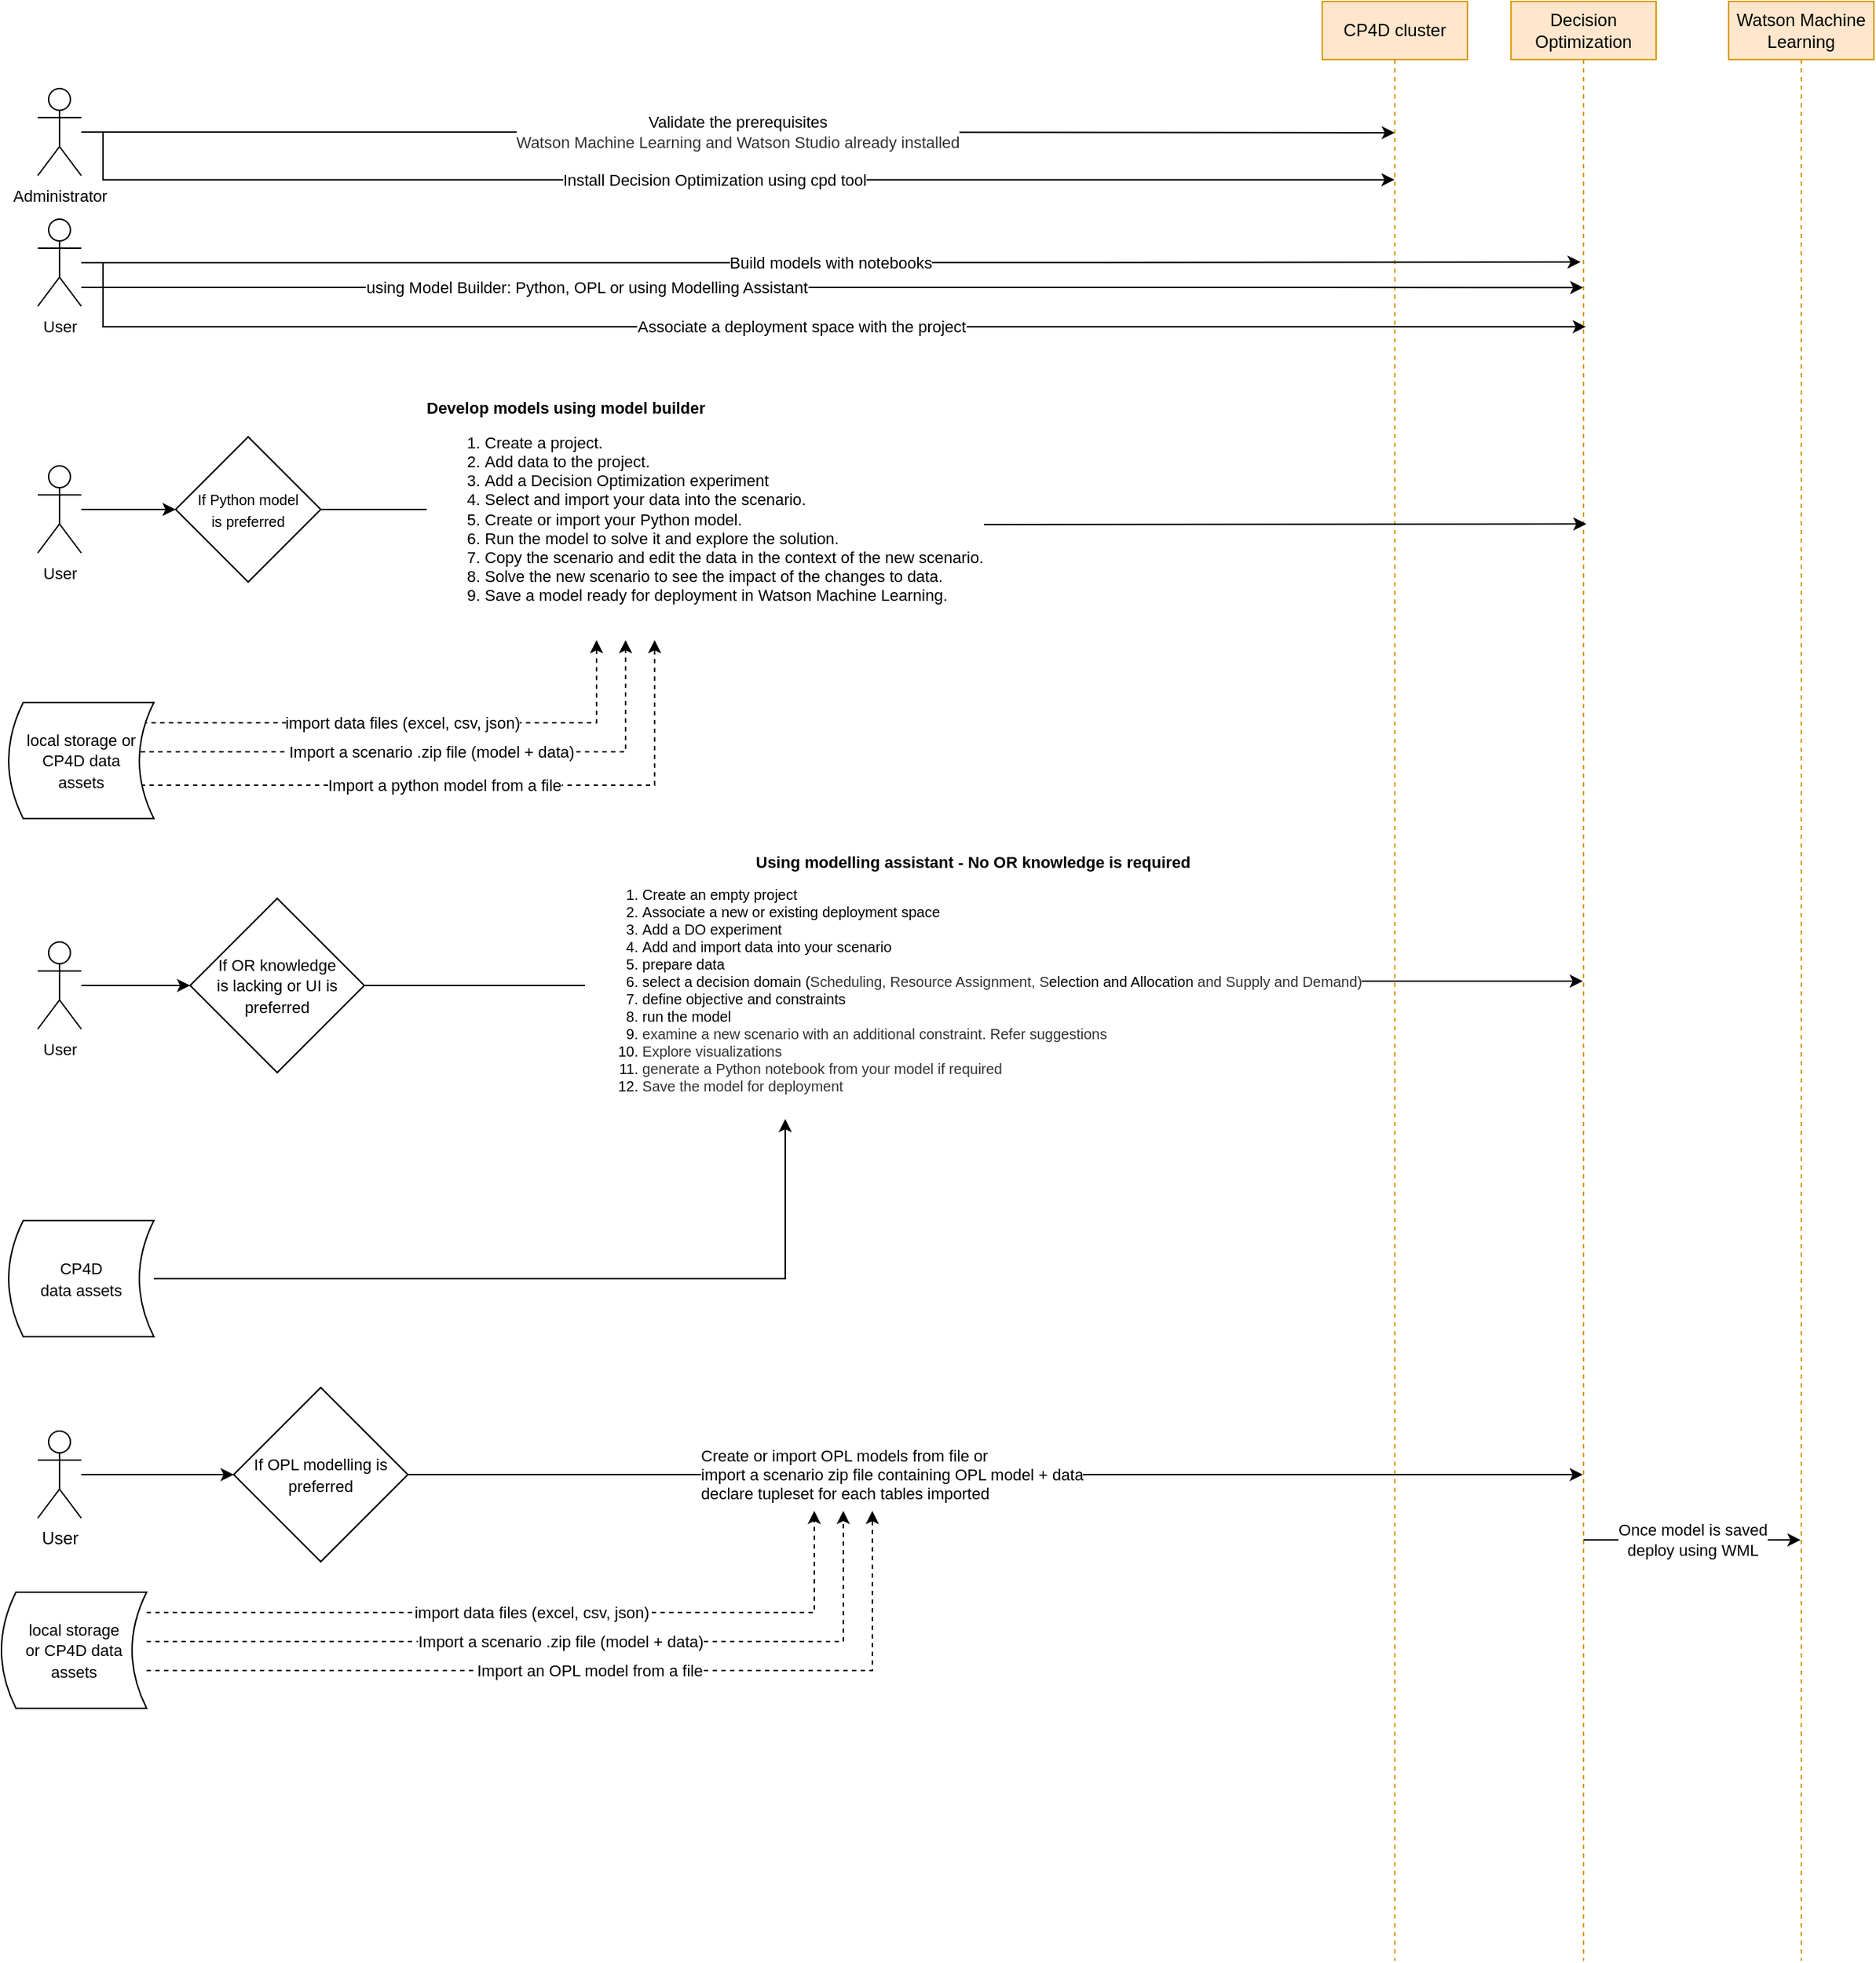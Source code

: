 <mxfile version="13.4.3" type="github">
  <diagram id="A9qVFweSYa7ZatIyQetM" name="Page-1">
    <mxGraphModel dx="359" dy="627" grid="1" gridSize="10" guides="1" tooltips="1" connect="1" arrows="1" fold="1" page="1" pageScale="1" pageWidth="850" pageHeight="1100" math="0" shadow="0">
      <root>
        <mxCell id="0" />
        <mxCell id="1" parent="0" />
        <mxCell id="YG3Tn6ta5WFFAVIdYNT1-1" value="Decision Optimization" style="shape=umlLifeline;perimeter=lifelinePerimeter;whiteSpace=wrap;html=1;container=1;collapsible=0;recursiveResize=0;outlineConnect=0;fillColor=#ffe6cc;strokeColor=#d79b00;" vertex="1" parent="1">
          <mxGeometry x="2350" y="40" width="100" height="1350" as="geometry" />
        </mxCell>
        <mxCell id="YG3Tn6ta5WFFAVIdYNT1-4" value="&lt;font style=&quot;font-size: 11px&quot;&gt;Validate the prerequisites&lt;br&gt;&lt;font style=&quot;font-size: 11px&quot;&gt;&lt;span style=&quot;margin: 0px ; padding: 0px ; border: 0px ; vertical-align: baseline ; color: rgb(50 , 50 , 50)&quot;&gt;&lt;span class=&quot;keyword&quot; style=&quot;margin: 0px ; padding: 0px ; border: 0px ; vertical-align: baseline&quot;&gt;Watson Machine Learning&lt;/span&gt;&lt;/span&gt;&lt;span style=&quot;color: rgb(50 , 50 , 50)&quot;&gt;&amp;nbsp;and&amp;nbsp;&lt;/span&gt;&lt;span style=&quot;margin: 0px ; padding: 0px ; border: 0px ; vertical-align: baseline ; color: rgb(50 , 50 , 50)&quot;&gt;Watson Studio&lt;/span&gt;&lt;span style=&quot;color: rgb(50 , 50 , 50)&quot;&gt;&amp;nbsp;already installed&lt;/span&gt;&lt;/font&gt;&lt;/font&gt;" style="edgeStyle=orthogonalEdgeStyle;rounded=0;orthogonalLoop=1;jettySize=auto;html=1;entryX=0.5;entryY=0.067;entryDx=0;entryDy=0;entryPerimeter=0;" edge="1" parent="1" source="YG3Tn6ta5WFFAVIdYNT1-2" target="YG3Tn6ta5WFFAVIdYNT1-3">
          <mxGeometry relative="1" as="geometry" />
        </mxCell>
        <mxCell id="YG3Tn6ta5WFFAVIdYNT1-6" value="Install Decision Optimization using cpd tool" style="edgeStyle=orthogonalEdgeStyle;rounded=0;orthogonalLoop=1;jettySize=auto;html=1;entryX=0.498;entryY=0.091;entryDx=0;entryDy=0;entryPerimeter=0;" edge="1" parent="1" source="YG3Tn6ta5WFFAVIdYNT1-2" target="YG3Tn6ta5WFFAVIdYNT1-3">
          <mxGeometry relative="1" as="geometry">
            <Array as="points">
              <mxPoint x="1380" y="130" />
              <mxPoint x="1380" y="163" />
            </Array>
          </mxGeometry>
        </mxCell>
        <mxCell id="YG3Tn6ta5WFFAVIdYNT1-2" value="&lt;font style=&quot;font-size: 11px&quot;&gt;Administrator&lt;/font&gt;" style="shape=umlActor;verticalLabelPosition=bottom;verticalAlign=top;html=1;outlineConnect=0;" vertex="1" parent="1">
          <mxGeometry x="1335" y="100" width="30" height="60" as="geometry" />
        </mxCell>
        <mxCell id="YG3Tn6ta5WFFAVIdYNT1-42" value="Once model is saved&lt;br&gt;deploy using WML" style="edgeStyle=orthogonalEdgeStyle;rounded=0;orthogonalLoop=1;jettySize=auto;html=1;" edge="1" parent="1" source="YG3Tn6ta5WFFAVIdYNT1-1" target="YG3Tn6ta5WFFAVIdYNT1-41">
          <mxGeometry relative="1" as="geometry">
            <Array as="points">
              <mxPoint x="2470" y="1100" />
              <mxPoint x="2470" y="1100" />
            </Array>
          </mxGeometry>
        </mxCell>
        <mxCell id="YG3Tn6ta5WFFAVIdYNT1-3" value="CP4D cluster" style="shape=umlLifeline;perimeter=lifelinePerimeter;whiteSpace=wrap;html=1;container=1;collapsible=0;recursiveResize=0;outlineConnect=0;fillColor=#ffe6cc;strokeColor=#d79b00;" vertex="1" parent="1">
          <mxGeometry x="2220" y="40" width="100" height="1350" as="geometry" />
        </mxCell>
        <mxCell id="YG3Tn6ta5WFFAVIdYNT1-7" value="Build models with notebooks" style="edgeStyle=orthogonalEdgeStyle;rounded=0;orthogonalLoop=1;jettySize=auto;html=1;entryX=0.48;entryY=0.133;entryDx=0;entryDy=0;entryPerimeter=0;" edge="1" parent="1" source="YG3Tn6ta5WFFAVIdYNT1-5" target="YG3Tn6ta5WFFAVIdYNT1-1">
          <mxGeometry relative="1" as="geometry" />
        </mxCell>
        <mxCell id="YG3Tn6ta5WFFAVIdYNT1-8" style="edgeStyle=orthogonalEdgeStyle;rounded=0;orthogonalLoop=1;jettySize=auto;html=1;entryX=0.498;entryY=0.146;entryDx=0;entryDy=0;entryPerimeter=0;" edge="1" parent="1" source="YG3Tn6ta5WFFAVIdYNT1-5" target="YG3Tn6ta5WFFAVIdYNT1-1">
          <mxGeometry relative="1" as="geometry">
            <Array as="points">
              <mxPoint x="1920" y="237" />
              <mxPoint x="1920" y="237" />
            </Array>
          </mxGeometry>
        </mxCell>
        <mxCell id="YG3Tn6ta5WFFAVIdYNT1-9" value="using Model Builder: Python, OPL or using Modelling Assistant" style="edgeLabel;html=1;align=center;verticalAlign=middle;resizable=0;points=[];" vertex="1" connectable="0" parent="YG3Tn6ta5WFFAVIdYNT1-8">
          <mxGeometry x="-0.327" relative="1" as="geometry">
            <mxPoint as="offset" />
          </mxGeometry>
        </mxCell>
        <mxCell id="YG3Tn6ta5WFFAVIdYNT1-10" value="Associate a deployment space with the project" style="edgeStyle=orthogonalEdgeStyle;rounded=0;orthogonalLoop=1;jettySize=auto;html=1;entryX=0.516;entryY=0.166;entryDx=0;entryDy=0;entryPerimeter=0;" edge="1" parent="1" source="YG3Tn6ta5WFFAVIdYNT1-5" target="YG3Tn6ta5WFFAVIdYNT1-1">
          <mxGeometry relative="1" as="geometry">
            <Array as="points">
              <mxPoint x="1380" y="220" />
              <mxPoint x="1380" y="264" />
            </Array>
          </mxGeometry>
        </mxCell>
        <mxCell id="YG3Tn6ta5WFFAVIdYNT1-5" value="&lt;font style=&quot;font-size: 11px&quot;&gt;User&lt;/font&gt;" style="shape=umlActor;verticalLabelPosition=bottom;verticalAlign=top;html=1;outlineConnect=0;" vertex="1" parent="1">
          <mxGeometry x="1335" y="190" width="30" height="60" as="geometry" />
        </mxCell>
        <mxCell id="YG3Tn6ta5WFFAVIdYNT1-12" value="&lt;b&gt;Develop models using model builder&lt;/b&gt;&lt;br&gt;&lt;div&gt;&lt;ol&gt;&lt;li&gt;Create a project.&lt;/li&gt;&lt;li&gt;Add data to the project.&lt;/li&gt;&lt;li&gt;Add a Decision Optimization experiment&amp;nbsp;&lt;/li&gt;&lt;li&gt;Select and import your data into the scenario.&lt;/li&gt;&lt;li&gt;Create or import your Python model.&lt;/li&gt;&lt;li&gt;Run the model to solve it and explore the solution.&lt;/li&gt;&lt;li&gt;Copy the scenario and edit the data in the context of the new scenario.&lt;/li&gt;&lt;li&gt;Solve the new scenario to see the impact of the changes to data.&lt;/li&gt;&lt;li&gt;Save a model ready for deployment in Watson Machine Learning.&lt;/li&gt;&lt;/ol&gt;&lt;/div&gt;" style="edgeStyle=orthogonalEdgeStyle;rounded=0;orthogonalLoop=1;jettySize=auto;html=1;exitX=1;exitY=0.5;exitDx=0;exitDy=0;align=left;" edge="1" parent="1" source="YG3Tn6ta5WFFAVIdYNT1-23">
          <mxGeometry x="-0.839" relative="1" as="geometry">
            <mxPoint x="1930" y="440" as="sourcePoint" />
            <mxPoint x="2402" y="400" as="targetPoint" />
            <Array as="points" />
            <mxPoint as="offset" />
          </mxGeometry>
        </mxCell>
        <mxCell id="YG3Tn6ta5WFFAVIdYNT1-24" style="edgeStyle=orthogonalEdgeStyle;rounded=0;orthogonalLoop=1;jettySize=auto;html=1;entryX=0;entryY=0.5;entryDx=0;entryDy=0;" edge="1" parent="1" source="YG3Tn6ta5WFFAVIdYNT1-11" target="YG3Tn6ta5WFFAVIdYNT1-23">
          <mxGeometry relative="1" as="geometry" />
        </mxCell>
        <mxCell id="YG3Tn6ta5WFFAVIdYNT1-11" value="&lt;font style=&quot;font-size: 11px&quot;&gt;User&lt;/font&gt;" style="shape=umlActor;verticalLabelPosition=bottom;verticalAlign=top;html=1;outlineConnect=0;" vertex="1" parent="1">
          <mxGeometry x="1335" y="360" width="30" height="60" as="geometry" />
        </mxCell>
        <mxCell id="YG3Tn6ta5WFFAVIdYNT1-14" value="import data files (excel, csv, json)" style="edgeStyle=orthogonalEdgeStyle;rounded=0;orthogonalLoop=1;jettySize=auto;html=1;dashed=1;exitX=0.949;exitY=0.143;exitDx=0;exitDy=0;exitPerimeter=0;" edge="1" parent="1">
          <mxGeometry relative="1" as="geometry">
            <mxPoint x="1720" y="480" as="targetPoint" />
            <mxPoint x="1397.9" y="534.44" as="sourcePoint" />
            <Array as="points">
              <mxPoint x="1398" y="537" />
              <mxPoint x="1720" y="537" />
              <mxPoint x="1720" y="497" />
            </Array>
          </mxGeometry>
        </mxCell>
        <mxCell id="YG3Tn6ta5WFFAVIdYNT1-15" value="Import a scenario .zip file (model + data)" style="edgeStyle=orthogonalEdgeStyle;rounded=0;orthogonalLoop=1;jettySize=auto;html=1;dashed=1;exitX=0.85;exitY=0.5;exitDx=0;exitDy=0;exitPerimeter=0;" edge="1" parent="1" source="YG3Tn6ta5WFFAVIdYNT1-13">
          <mxGeometry relative="1" as="geometry">
            <mxPoint x="1740" y="480" as="targetPoint" />
            <Array as="points">
              <mxPoint x="1400" y="557" />
              <mxPoint x="1740" y="557" />
              <mxPoint x="1740" y="497" />
            </Array>
          </mxGeometry>
        </mxCell>
        <mxCell id="YG3Tn6ta5WFFAVIdYNT1-17" value="Import a python model from a file" style="edgeStyle=orthogonalEdgeStyle;rounded=0;orthogonalLoop=1;jettySize=auto;html=1;dashed=1;exitX=0.65;exitY=0.838;exitDx=0;exitDy=0;exitPerimeter=0;" edge="1" parent="1" source="YG3Tn6ta5WFFAVIdYNT1-13">
          <mxGeometry relative="1" as="geometry">
            <mxPoint x="1760" y="480" as="targetPoint" />
            <Array as="points">
              <mxPoint x="1380" y="580" />
              <mxPoint x="1760" y="580" />
            </Array>
          </mxGeometry>
        </mxCell>
        <mxCell id="YG3Tn6ta5WFFAVIdYNT1-13" value="&lt;font style=&quot;font-size: 11px&quot;&gt;local storage or CP4D data &lt;br&gt;assets&lt;/font&gt;" style="shape=dataStorage;whiteSpace=wrap;html=1;" vertex="1" parent="1">
          <mxGeometry x="1315" y="523" width="100" height="80" as="geometry" />
        </mxCell>
        <mxCell id="YG3Tn6ta5WFFAVIdYNT1-19" value="&lt;font&gt;&lt;font style=&quot;font-size: 11px&quot;&gt;&lt;b&gt;Using modelling assistant - No OR knowledge is required&lt;/b&gt;&lt;/font&gt;&lt;br&gt;&lt;/font&gt;&lt;ol style=&quot;font-size: 10px&quot;&gt;&lt;li style=&quot;text-align: left&quot;&gt;&lt;font style=&quot;font-size: 10px&quot;&gt;Create an empty project&lt;/font&gt;&lt;/li&gt;&lt;li style=&quot;text-align: left&quot;&gt;&lt;font style=&quot;font-size: 10px&quot;&gt;Associate a new or existing deployment space&lt;/font&gt;&lt;/li&gt;&lt;li style=&quot;text-align: left&quot;&gt;&lt;font style=&quot;font-size: 10px&quot;&gt;Add a DO experiment&lt;/font&gt;&lt;/li&gt;&lt;li style=&quot;text-align: left&quot;&gt;&lt;font style=&quot;font-size: 10px&quot;&gt;Add and import data into your scenario&lt;/font&gt;&lt;/li&gt;&lt;li style=&quot;text-align: left&quot;&gt;&lt;font style=&quot;font-size: 10px&quot;&gt;prepare data&lt;/font&gt;&lt;/li&gt;&lt;li style=&quot;text-align: left&quot;&gt;&lt;font style=&quot;font-size: 10px&quot;&gt;&lt;font style=&quot;font-size: 10px&quot;&gt;select a decision domain (&lt;span style=&quot;margin: 0px ; padding: 0px ; border: 0px ; vertical-align: baseline ; color: rgb(50 , 50 , 50) ; font-family: , &amp;#34;helvetica neue&amp;#34; , &amp;#34;arial&amp;#34; , sans-serif&quot;&gt;Scheduling&lt;/span&gt;&lt;span style=&quot;color: rgb(50 , 50 , 50) ; font-family: , &amp;#34;helvetica neue&amp;#34; , &amp;#34;arial&amp;#34; , sans-serif&quot;&gt;,&amp;nbsp;&lt;/span&gt;&lt;span style=&quot;margin: 0px ; padding: 0px ; border: 0px ; vertical-align: baseline ; color: rgb(50 , 50 , 50) ; font-family: , &amp;#34;helvetica neue&amp;#34; , &amp;#34;arial&amp;#34; , sans-serif&quot;&gt;Resource Assignment&lt;/span&gt;&lt;span style=&quot;color: rgb(50 , 50 , 50) ; font-family: , &amp;#34;helvetica neue&amp;#34; , &amp;#34;arial&amp;#34; , sans-serif&quot;&gt;,&amp;nbsp;&lt;/span&gt;&lt;span style=&quot;margin: 0px ; padding: 0px ; border: 0px ; vertical-align: baseline ; color: rgb(50 , 50 , 50) ; font-family: , &amp;#34;helvetica neue&amp;#34; , &amp;#34;arial&amp;#34; , sans-serif&quot;&gt;S&lt;/span&gt;&lt;/font&gt;election and Allocation&lt;span style=&quot;color: rgb(50 , 50 , 50)&quot;&gt;&amp;nbsp;and&amp;nbsp;&lt;/span&gt;&lt;span style=&quot;margin: 0px ; padding: 0px ; border: 0px ; vertical-align: baseline ; color: rgb(50 , 50 , 50)&quot;&gt;Supply and Demand)&lt;/span&gt;&lt;/font&gt;&lt;/li&gt;&lt;li style=&quot;text-align: left&quot;&gt;&lt;font style=&quot;font-size: 10px&quot;&gt;define objective and constraints&lt;/font&gt;&lt;/li&gt;&lt;li style=&quot;text-align: left&quot;&gt;&lt;font style=&quot;font-size: 10px&quot;&gt;run the model&lt;/font&gt;&lt;/li&gt;&lt;li style=&quot;text-align: left&quot;&gt;&lt;font style=&quot;font-size: 10px&quot;&gt;&lt;span style=&quot;margin: 0px ; padding: 0px ; border: 0px ; vertical-align: baseline ; color: rgb(50 , 50 , 50) ; font-family: , &amp;#34;helvetica neue&amp;#34; , &amp;#34;arial&amp;#34; , sans-serif&quot;&gt;&lt;font style=&quot;font-size: 10px&quot;&gt;examine a new scenario with an additional constraint. Refer suggestions&lt;/font&gt;&lt;/span&gt;&lt;br&gt;&lt;/font&gt;&lt;/li&gt;&lt;li style=&quot;text-align: left&quot;&gt;&lt;span style=&quot;margin: 0px ; padding: 0px ; border: 0px ; vertical-align: baseline ; color: rgb(50 , 50 , 50) ; font-family: , &amp;#34;helvetica neue&amp;#34; , &amp;#34;arial&amp;#34; , sans-serif&quot;&gt;&lt;font style=&quot;font-size: 10px&quot;&gt;Explore visualizations&lt;/font&gt;&lt;/span&gt;&lt;/li&gt;&lt;li style=&quot;text-align: left&quot;&gt;&lt;span style=&quot;margin: 0px ; padding: 0px ; border: 0px ; vertical-align: baseline ; color: rgb(50 , 50 , 50) ; font-family: , &amp;#34;helvetica neue&amp;#34; , &amp;#34;arial&amp;#34; , sans-serif&quot;&gt;&lt;font style=&quot;font-size: 10px&quot;&gt;generate a Python&amp;nbsp;&lt;span class=&quot;keyword&quot; style=&quot;margin: 0px ; padding: 0px ; border: 0px ; vertical-align: baseline ; font-family: , &amp;#34;helvetica neue&amp;#34; , &amp;#34;arial&amp;#34; , sans-serif&quot;&gt;notebook&lt;/span&gt;&lt;span style=&quot;font-family: , &amp;#34;helvetica neue&amp;#34; , &amp;#34;arial&amp;#34; , sans-serif&quot;&gt;&amp;nbsp;from your model&amp;nbsp;if required&lt;/span&gt;&lt;br&gt;&lt;/font&gt;&lt;/span&gt;&lt;/li&gt;&lt;li style=&quot;text-align: left&quot;&gt;&lt;span style=&quot;margin: 0px ; padding: 0px ; border: 0px ; vertical-align: baseline ; color: rgb(50 , 50 , 50)&quot;&gt;&lt;font style=&quot;font-size: 10px&quot;&gt;&lt;span style=&quot;font-family: , &amp;#34;helvetica neue&amp;#34; , &amp;#34;arial&amp;#34; , sans-serif&quot;&gt;Save the model for deployment&lt;/span&gt;&lt;/font&gt;&lt;/span&gt;&lt;/li&gt;&lt;/ol&gt;" style="edgeStyle=orthogonalEdgeStyle;rounded=0;orthogonalLoop=1;jettySize=auto;html=1;exitX=1;exitY=0.5;exitDx=0;exitDy=0;" edge="1" parent="1" source="YG3Tn6ta5WFFAVIdYNT1-25" target="YG3Tn6ta5WFFAVIdYNT1-1">
          <mxGeometry relative="1" as="geometry" />
        </mxCell>
        <mxCell id="YG3Tn6ta5WFFAVIdYNT1-26" style="edgeStyle=orthogonalEdgeStyle;rounded=0;orthogonalLoop=1;jettySize=auto;html=1;entryX=0;entryY=0.5;entryDx=0;entryDy=0;" edge="1" parent="1" source="YG3Tn6ta5WFFAVIdYNT1-18" target="YG3Tn6ta5WFFAVIdYNT1-25">
          <mxGeometry relative="1" as="geometry" />
        </mxCell>
        <mxCell id="YG3Tn6ta5WFFAVIdYNT1-18" value="&lt;font style=&quot;font-size: 11px&quot;&gt;User&lt;/font&gt;" style="shape=umlActor;verticalLabelPosition=bottom;verticalAlign=top;html=1;outlineConnect=0;" vertex="1" parent="1">
          <mxGeometry x="1335" y="688" width="30" height="60" as="geometry" />
        </mxCell>
        <mxCell id="YG3Tn6ta5WFFAVIdYNT1-21" style="edgeStyle=orthogonalEdgeStyle;rounded=0;orthogonalLoop=1;jettySize=auto;html=1;" edge="1" parent="1" source="YG3Tn6ta5WFFAVIdYNT1-20">
          <mxGeometry relative="1" as="geometry">
            <mxPoint x="1850" y="810" as="targetPoint" />
            <Array as="points">
              <mxPoint x="1850" y="920" />
              <mxPoint x="1850" y="810" />
            </Array>
          </mxGeometry>
        </mxCell>
        <mxCell id="YG3Tn6ta5WFFAVIdYNT1-20" value="&lt;font style=&quot;font-size: 11px&quot;&gt;CP4D &lt;br&gt;data assets&lt;/font&gt;" style="shape=dataStorage;whiteSpace=wrap;html=1;" vertex="1" parent="1">
          <mxGeometry x="1315" y="880" width="100" height="80" as="geometry" />
        </mxCell>
        <mxCell id="YG3Tn6ta5WFFAVIdYNT1-23" value="&lt;font style=&quot;font-size: 10px&quot;&gt;If Python model &lt;br&gt;is preferred&lt;/font&gt;" style="rhombus;whiteSpace=wrap;html=1;" vertex="1" parent="1">
          <mxGeometry x="1430" y="340" width="100" height="100" as="geometry" />
        </mxCell>
        <mxCell id="YG3Tn6ta5WFFAVIdYNT1-25" value="&lt;font style=&quot;font-size: 11px&quot;&gt;If OR knowledge &lt;br&gt;is lacking or UI is &lt;br&gt;preferred&lt;/font&gt;" style="rhombus;whiteSpace=wrap;html=1;" vertex="1" parent="1">
          <mxGeometry x="1440" y="658" width="120" height="120" as="geometry" />
        </mxCell>
        <mxCell id="YG3Tn6ta5WFFAVIdYNT1-33" style="edgeStyle=orthogonalEdgeStyle;rounded=0;orthogonalLoop=1;jettySize=auto;html=1;entryX=0;entryY=0.5;entryDx=0;entryDy=0;" edge="1" parent="1" source="YG3Tn6ta5WFFAVIdYNT1-31" target="YG3Tn6ta5WFFAVIdYNT1-32">
          <mxGeometry relative="1" as="geometry" />
        </mxCell>
        <mxCell id="YG3Tn6ta5WFFAVIdYNT1-31" value="User" style="shape=umlActor;verticalLabelPosition=bottom;verticalAlign=top;html=1;outlineConnect=0;" vertex="1" parent="1">
          <mxGeometry x="1335" y="1025" width="30" height="60" as="geometry" />
        </mxCell>
        <mxCell id="YG3Tn6ta5WFFAVIdYNT1-34" value="Create or import OPL models from file or &lt;br&gt;import a scenario zip file containing OPL model + data&lt;br&gt;declare tupleset for each tables imported" style="edgeStyle=orthogonalEdgeStyle;rounded=0;orthogonalLoop=1;jettySize=auto;html=1;align=left;" edge="1" parent="1" source="YG3Tn6ta5WFFAVIdYNT1-32" target="YG3Tn6ta5WFFAVIdYNT1-1">
          <mxGeometry x="-0.012" y="-200" relative="1" as="geometry">
            <Array as="points">
              <mxPoint x="1990" y="1055" />
              <mxPoint x="1990" y="1055" />
            </Array>
            <mxPoint x="-200" y="-200" as="offset" />
          </mxGeometry>
        </mxCell>
        <mxCell id="YG3Tn6ta5WFFAVIdYNT1-32" value="&lt;font style=&quot;font-size: 11px&quot;&gt;If OPL modelling is preferred&lt;/font&gt;" style="rhombus;whiteSpace=wrap;html=1;" vertex="1" parent="1">
          <mxGeometry x="1470" y="995" width="120" height="120" as="geometry" />
        </mxCell>
        <mxCell id="YG3Tn6ta5WFFAVIdYNT1-36" value="import data files (excel, csv, json)" style="edgeStyle=orthogonalEdgeStyle;rounded=0;orthogonalLoop=1;jettySize=auto;html=1;dashed=1;" edge="1" parent="1" source="YG3Tn6ta5WFFAVIdYNT1-40">
          <mxGeometry relative="1" as="geometry">
            <mxPoint x="1870" y="1080" as="targetPoint" />
            <Array as="points">
              <mxPoint x="1870" y="1150" />
              <mxPoint x="1870" y="1110" />
            </Array>
          </mxGeometry>
        </mxCell>
        <mxCell id="YG3Tn6ta5WFFAVIdYNT1-37" value="Import a scenario .zip file (model + data)" style="edgeStyle=orthogonalEdgeStyle;rounded=0;orthogonalLoop=1;jettySize=auto;html=1;dashed=1;" edge="1" parent="1" source="YG3Tn6ta5WFFAVIdYNT1-40">
          <mxGeometry relative="1" as="geometry">
            <mxPoint x="1890" y="1080" as="targetPoint" />
            <Array as="points">
              <mxPoint x="1890" y="1170" />
            </Array>
          </mxGeometry>
        </mxCell>
        <mxCell id="YG3Tn6ta5WFFAVIdYNT1-38" value="Import an OPL model from a file" style="edgeStyle=orthogonalEdgeStyle;rounded=0;orthogonalLoop=1;jettySize=auto;html=1;dashed=1;" edge="1" parent="1" source="YG3Tn6ta5WFFAVIdYNT1-40">
          <mxGeometry relative="1" as="geometry">
            <mxPoint x="1910" y="1080" as="targetPoint" />
            <Array as="points">
              <mxPoint x="1910" y="1190" />
              <mxPoint x="1910" y="1110" />
            </Array>
          </mxGeometry>
        </mxCell>
        <mxCell id="YG3Tn6ta5WFFAVIdYNT1-40" value="&lt;font style=&quot;font-size: 11px&quot;&gt;local storage&lt;br&gt;or CP4D data assets&lt;/font&gt;" style="shape=dataStorage;whiteSpace=wrap;html=1;" vertex="1" parent="1">
          <mxGeometry x="1310" y="1136" width="100" height="80" as="geometry" />
        </mxCell>
        <mxCell id="YG3Tn6ta5WFFAVIdYNT1-41" value="Watson Machine Learning" style="shape=umlLifeline;perimeter=lifelinePerimeter;whiteSpace=wrap;html=1;container=1;collapsible=0;recursiveResize=0;outlineConnect=0;fillColor=#ffe6cc;strokeColor=#d79b00;" vertex="1" parent="1">
          <mxGeometry x="2500" y="40" width="100" height="1350" as="geometry" />
        </mxCell>
      </root>
    </mxGraphModel>
  </diagram>
</mxfile>
